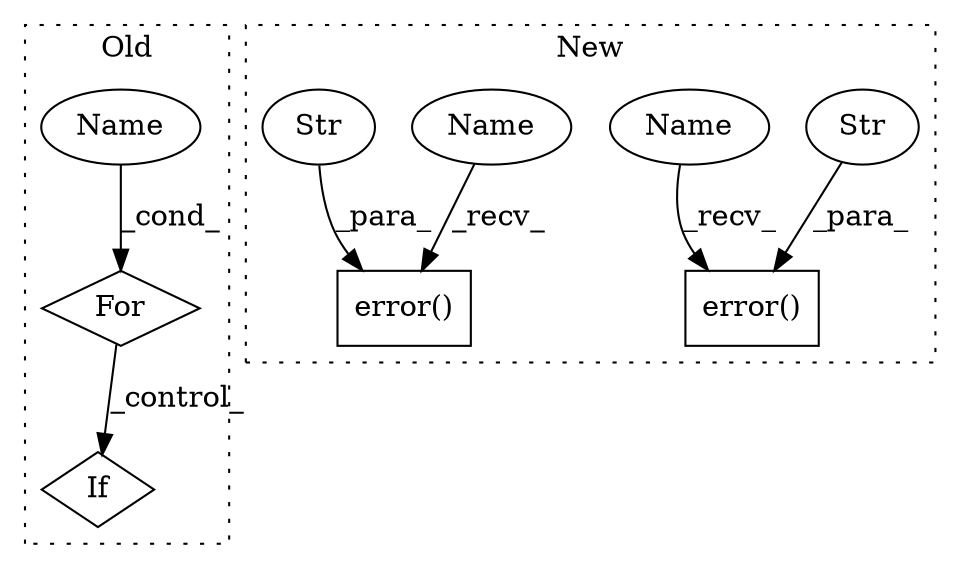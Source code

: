 digraph G {
subgraph cluster0 {
1 [label="For" a="107" s="11465,11484" l="4,14" shape="diamond"];
4 [label="If" a="96" s="11529" l="3" shape="diamond"];
5 [label="Name" a="87" s="11469" l="1" shape="ellipse"];
label = "Old";
style="dotted";
}
subgraph cluster1 {
2 [label="error()" a="75" s="9072,9105" l="13,1" shape="box"];
3 [label="Str" a="66" s="9085" l="20" shape="ellipse"];
6 [label="error()" a="75" s="11492,11532" l="13,1" shape="box"];
7 [label="Str" a="66" s="11505" l="27" shape="ellipse"];
8 [label="Name" a="87" s="9072" l="6" shape="ellipse"];
9 [label="Name" a="87" s="11492" l="6" shape="ellipse"];
label = "New";
style="dotted";
}
1 -> 4 [label="_control_"];
3 -> 2 [label="_para_"];
5 -> 1 [label="_cond_"];
7 -> 6 [label="_para_"];
8 -> 2 [label="_recv_"];
9 -> 6 [label="_recv_"];
}